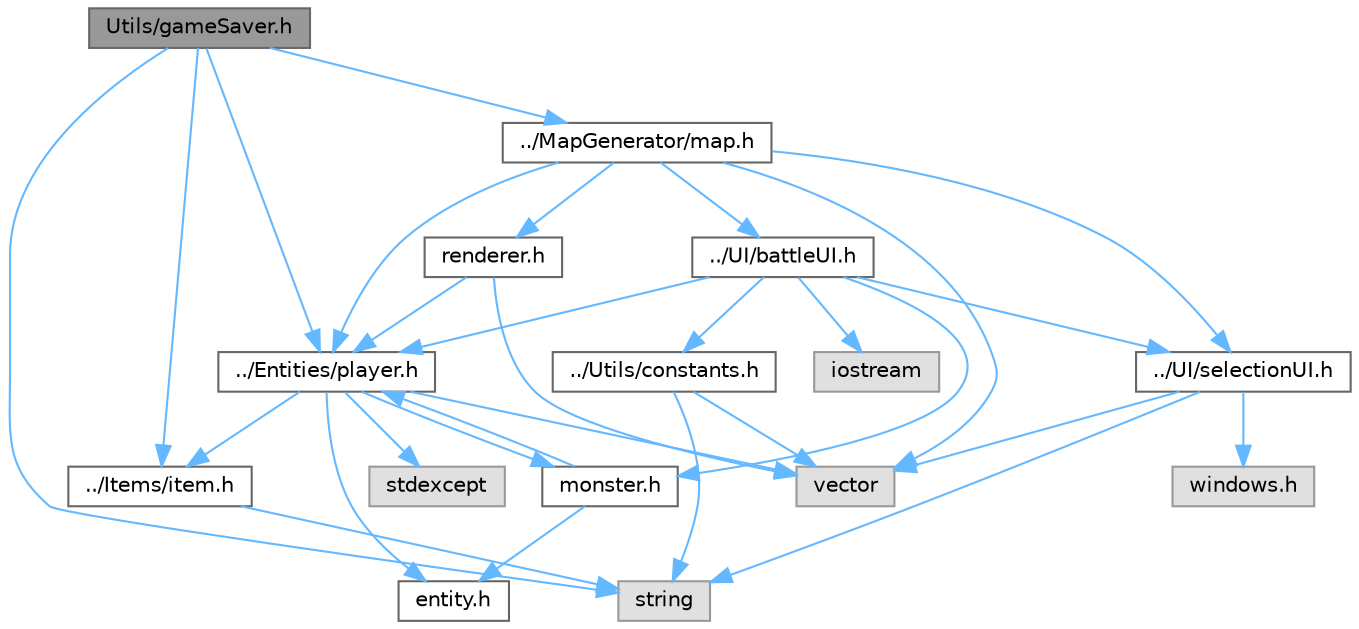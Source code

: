 digraph "Utils/gameSaver.h"
{
 // LATEX_PDF_SIZE
  bgcolor="transparent";
  edge [fontname=Helvetica,fontsize=10,labelfontname=Helvetica,labelfontsize=10];
  node [fontname=Helvetica,fontsize=10,shape=box,height=0.2,width=0.4];
  Node1 [id="Node000001",label="Utils/gameSaver.h",height=0.2,width=0.4,color="gray40", fillcolor="grey60", style="filled", fontcolor="black",tooltip=" "];
  Node1 -> Node2 [id="edge30_Node000001_Node000002",color="steelblue1",style="solid",tooltip=" "];
  Node2 [id="Node000002",label="string",height=0.2,width=0.4,color="grey60", fillcolor="#E0E0E0", style="filled",tooltip=" "];
  Node1 -> Node3 [id="edge31_Node000001_Node000003",color="steelblue1",style="solid",tooltip=" "];
  Node3 [id="Node000003",label="../Entities/player.h",height=0.2,width=0.4,color="grey40", fillcolor="white", style="filled",URL="$player_8h.html",tooltip=" "];
  Node3 -> Node4 [id="edge32_Node000003_Node000004",color="steelblue1",style="solid",tooltip=" "];
  Node4 [id="Node000004",label="entity.h",height=0.2,width=0.4,color="grey40", fillcolor="white", style="filled",URL="$entity_8h.html",tooltip=" "];
  Node3 -> Node5 [id="edge33_Node000003_Node000005",color="steelblue1",style="solid",tooltip=" "];
  Node5 [id="Node000005",label="monster.h",height=0.2,width=0.4,color="grey40", fillcolor="white", style="filled",URL="$monster_8h.html",tooltip=" "];
  Node5 -> Node4 [id="edge34_Node000005_Node000004",color="steelblue1",style="solid",tooltip=" "];
  Node5 -> Node3 [id="edge35_Node000005_Node000003",color="steelblue1",style="solid",tooltip=" "];
  Node3 -> Node6 [id="edge36_Node000003_Node000006",color="steelblue1",style="solid",tooltip=" "];
  Node6 [id="Node000006",label="../Items/item.h",height=0.2,width=0.4,color="grey40", fillcolor="white", style="filled",URL="$item_8h.html",tooltip=" "];
  Node6 -> Node2 [id="edge37_Node000006_Node000002",color="steelblue1",style="solid",tooltip=" "];
  Node3 -> Node7 [id="edge38_Node000003_Node000007",color="steelblue1",style="solid",tooltip=" "];
  Node7 [id="Node000007",label="vector",height=0.2,width=0.4,color="grey60", fillcolor="#E0E0E0", style="filled",tooltip=" "];
  Node3 -> Node8 [id="edge39_Node000003_Node000008",color="steelblue1",style="solid",tooltip=" "];
  Node8 [id="Node000008",label="stdexcept",height=0.2,width=0.4,color="grey60", fillcolor="#E0E0E0", style="filled",tooltip=" "];
  Node1 -> Node9 [id="edge40_Node000001_Node000009",color="steelblue1",style="solid",tooltip=" "];
  Node9 [id="Node000009",label="../MapGenerator/map.h",height=0.2,width=0.4,color="grey40", fillcolor="white", style="filled",URL="$map_8h.html",tooltip=" "];
  Node9 -> Node7 [id="edge41_Node000009_Node000007",color="steelblue1",style="solid",tooltip=" "];
  Node9 -> Node3 [id="edge42_Node000009_Node000003",color="steelblue1",style="solid",tooltip=" "];
  Node9 -> Node10 [id="edge43_Node000009_Node000010",color="steelblue1",style="solid",tooltip=" "];
  Node10 [id="Node000010",label="renderer.h",height=0.2,width=0.4,color="grey40", fillcolor="white", style="filled",URL="$renderer_8h.html",tooltip=" "];
  Node10 -> Node3 [id="edge44_Node000010_Node000003",color="steelblue1",style="solid",tooltip=" "];
  Node10 -> Node7 [id="edge45_Node000010_Node000007",color="steelblue1",style="solid",tooltip=" "];
  Node9 -> Node11 [id="edge46_Node000009_Node000011",color="steelblue1",style="solid",tooltip=" "];
  Node11 [id="Node000011",label="../UI/selectionUI.h",height=0.2,width=0.4,color="grey40", fillcolor="white", style="filled",URL="$selection_u_i_8h.html",tooltip=" "];
  Node11 -> Node12 [id="edge47_Node000011_Node000012",color="steelblue1",style="solid",tooltip=" "];
  Node12 [id="Node000012",label="windows.h",height=0.2,width=0.4,color="grey60", fillcolor="#E0E0E0", style="filled",tooltip=" "];
  Node11 -> Node7 [id="edge48_Node000011_Node000007",color="steelblue1",style="solid",tooltip=" "];
  Node11 -> Node2 [id="edge49_Node000011_Node000002",color="steelblue1",style="solid",tooltip=" "];
  Node9 -> Node13 [id="edge50_Node000009_Node000013",color="steelblue1",style="solid",tooltip=" "];
  Node13 [id="Node000013",label="../UI/battleUI.h",height=0.2,width=0.4,color="grey40", fillcolor="white", style="filled",URL="$battle_u_i_8h.html",tooltip=" "];
  Node13 -> Node14 [id="edge51_Node000013_Node000014",color="steelblue1",style="solid",tooltip=" "];
  Node14 [id="Node000014",label="iostream",height=0.2,width=0.4,color="grey60", fillcolor="#E0E0E0", style="filled",tooltip=" "];
  Node13 -> Node11 [id="edge52_Node000013_Node000011",color="steelblue1",style="solid",tooltip=" "];
  Node13 -> Node3 [id="edge53_Node000013_Node000003",color="steelblue1",style="solid",tooltip=" "];
  Node13 -> Node5 [id="edge54_Node000013_Node000005",color="steelblue1",style="solid",tooltip=" "];
  Node13 -> Node15 [id="edge55_Node000013_Node000015",color="steelblue1",style="solid",tooltip=" "];
  Node15 [id="Node000015",label="../Utils/constants.h",height=0.2,width=0.4,color="grey40", fillcolor="white", style="filled",URL="$constants_8h.html",tooltip=" "];
  Node15 -> Node2 [id="edge56_Node000015_Node000002",color="steelblue1",style="solid",tooltip=" "];
  Node15 -> Node7 [id="edge57_Node000015_Node000007",color="steelblue1",style="solid",tooltip=" "];
  Node1 -> Node6 [id="edge58_Node000001_Node000006",color="steelblue1",style="solid",tooltip=" "];
}
